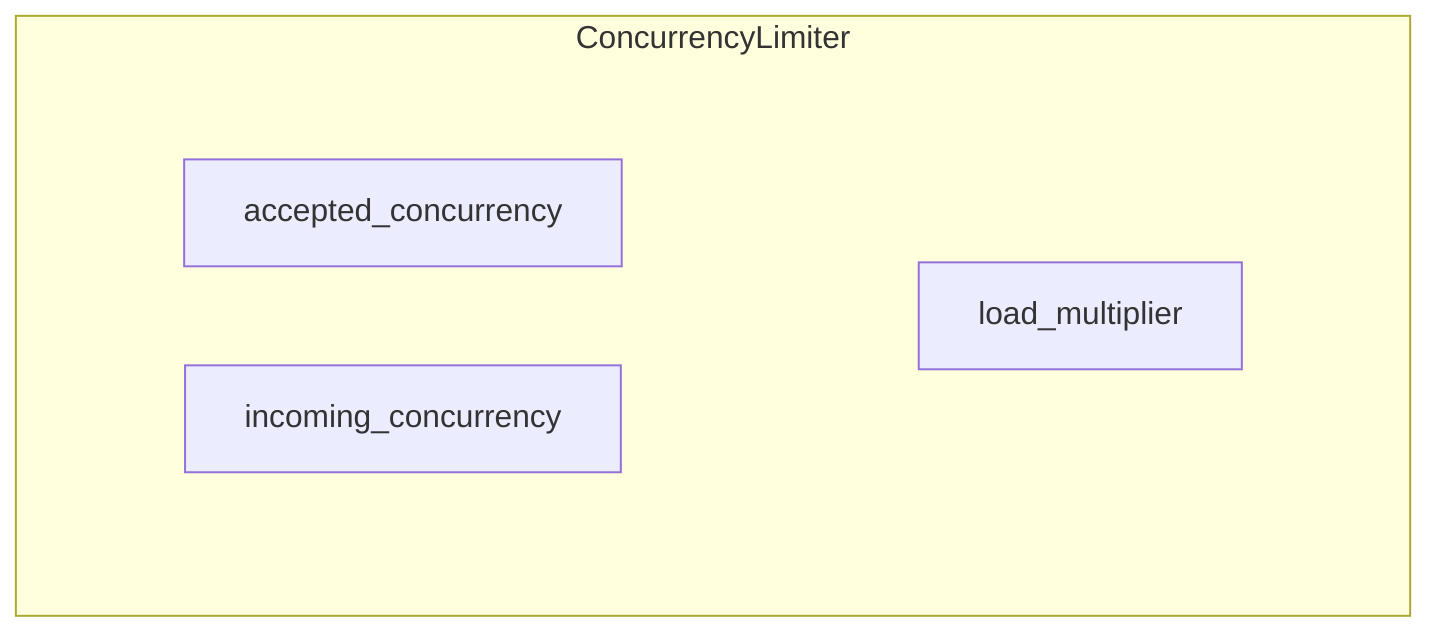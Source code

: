 flowchart LR
subgraph root.11[ConcurrencyLimiter]
subgraph root.11_inports[ ]
style root.11_inports fill:none,stroke:none
root.11load_multiplier[load_multiplier]
end
subgraph root.11_outports[ ]
style root.11_outports fill:none,stroke:none
root.11accepted_concurrency[accepted_concurrency]
root.11incoming_concurrency[incoming_concurrency]
end
end